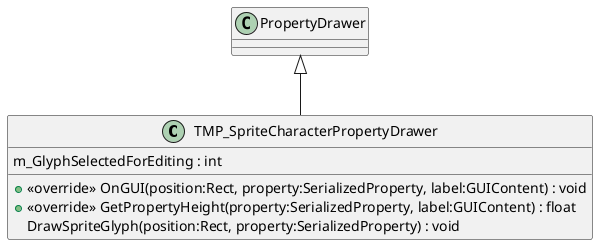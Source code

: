 @startuml
class TMP_SpriteCharacterPropertyDrawer {
    m_GlyphSelectedForEditing : int
    + <<override>> OnGUI(position:Rect, property:SerializedProperty, label:GUIContent) : void
    + <<override>> GetPropertyHeight(property:SerializedProperty, label:GUIContent) : float
    DrawSpriteGlyph(position:Rect, property:SerializedProperty) : void
}
PropertyDrawer <|-- TMP_SpriteCharacterPropertyDrawer
@enduml
